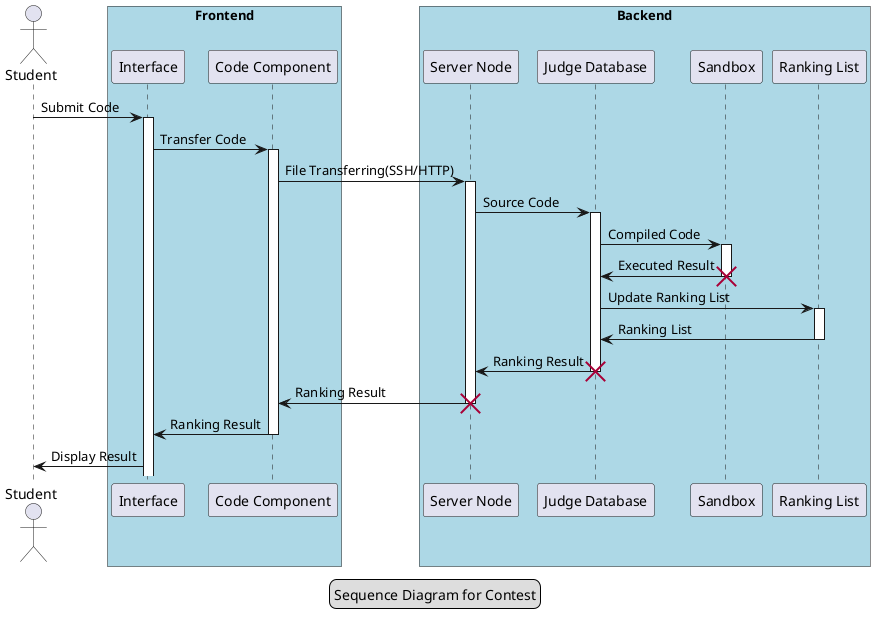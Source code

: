 ' 在比赛前提，通过前端开放特定接口，用户即可填写数据提交请求，进而派发给后端数据库进行数据检查和保存；在比赛期间，为具有报名数据的用户修改权限，在前端开放比赛通道接口，比赛途中用户的请求也通过特定的评测节点进行相应，通过由特定的服务器维护实时的Rank榜单功能，最后由特定程序计算比赛结果反馈给前端。
' @startuml
' ' left to right direction
' actor student1 as st1
' actor student2 as st2
' package Frontend {
'     usecase "Interface1" as inter1
'     usecase "Interface2" as inter2
'     usecase "Code Component1" as cc1
'     usecase "Code Component2" as cc2
' }
' package Backend {
'   usecase "Server Node1" as sn1
'   usecase "Server Node2" as sn2
'   usecase "Judge Node1" as jn1
'   usecase "Judge Node2" as jn2
'   usecase "Sandbox1" as sb1
'   usecase "Sandbox2" as sb2
'   usecase "Ranking List" as rl
' }
' st1 --> inter1: "Submit Code"
' st2 --> inter2: "Submit Code"

' inter1 --> cc1: "Transfer Code"
' inter2 --> cc2: "Transfer Code"
' cc1 --> sn1: "File Transferring(SSH/HTTP)"
' cc2 --> sn2: "File Transferring(SSH/HTTP)"
' sn1 --> jn1: "Source Code"
' sn2 --> jn2: "Source Code"
' jn1 --> sb1: "Compiled Code"
' jn2 --> sb2: "Compiled Code"
' sb1 --> jn1: "Executed Result"
' sb2 --> jn2: "Executed Result"
' jn1 --> rl: "Update Ranking List"
' jn2 --> rl: "Update Ranking List"
' rl --> jn1: "Ranking Result"
' rl --> jn2: "Ranking Result"
' jn1 --> sn1: "Ranking Result"
' jn2 --> sn2: "Ranking Result"
' sn1 --> cc1: "Ranking Result"
' sn2 --> cc2: "Ranking Result"
' cc1 --> inter1: "Ranking Result"
' cc2 --> inter2: "Ranking Result"
' inter1 --> st1: "Display Result"
' inter2 --> st2: "Display Result"
' @enduml

@startuml
actor Student
box "Frontend" #LightBlue
participant "Interface" as A
participant "Code Component" as B
end box
box "Backend" #LightBlue
participant "Server Node" as C
participant "Judge Database" as D
participant "Sandbox" as E
participant "Ranking List" as F
end box


' inter1 --> cc1: "Transfer Code"
' inter2 --> cc2: "Transfer Code"
' cc1 --> sn1: "File Transferring(SSH/HTTP)"
' cc2 --> sn2: "File Transferring(SSH/HTTP)"
' sn1 --> jn1: "Source Code"
' sn2 --> jn2: "Source Code"
' jn1 --> sb1: "Compiled Code"
' jn2 --> sb2: "Compiled Code"
' sb1 --> jn1: "Executed Result"
' sb2 --> jn2: "Executed Result"
' jn1 --> rl: "Update Ranking List"
' jn2 --> rl: "Update Ranking List"
' rl --> jn1: "Ranking Result"
' rl --> jn2: "Ranking Result"
' jn1 --> sn1: "Ranking Result"
' jn2 --> sn2: "Ranking Result"
' sn1 --> cc1: "Ranking Result"
' sn2 --> cc2: "Ranking Result"
' cc1 --> inter1: "Ranking Result"
' cc2 --> inter2: "Ranking Result"
' inter1 --> st1: "Display Result"
' inter2 --> st2: "Display Result"
Student -> A: Submit Code
activate A

A -> B: Transfer Code
activate B

B -> C: File Transferring(SSH/HTTP)
activate C

C -> D: Source Code
activate D

D -> E: Compiled Code
activate E

E -> D: Executed Result
destroy E

D -> F: Update Ranking List
activate F

F -> D: Ranking List
deactivate F

D -> C: Ranking Result
destroy D


C -> B: Ranking Result
destroy C

B -> A: Ranking Result
deactivate B

A -> Student: Display Result

legend center
Sequence Diagram for Contest
endlegend
@enduml